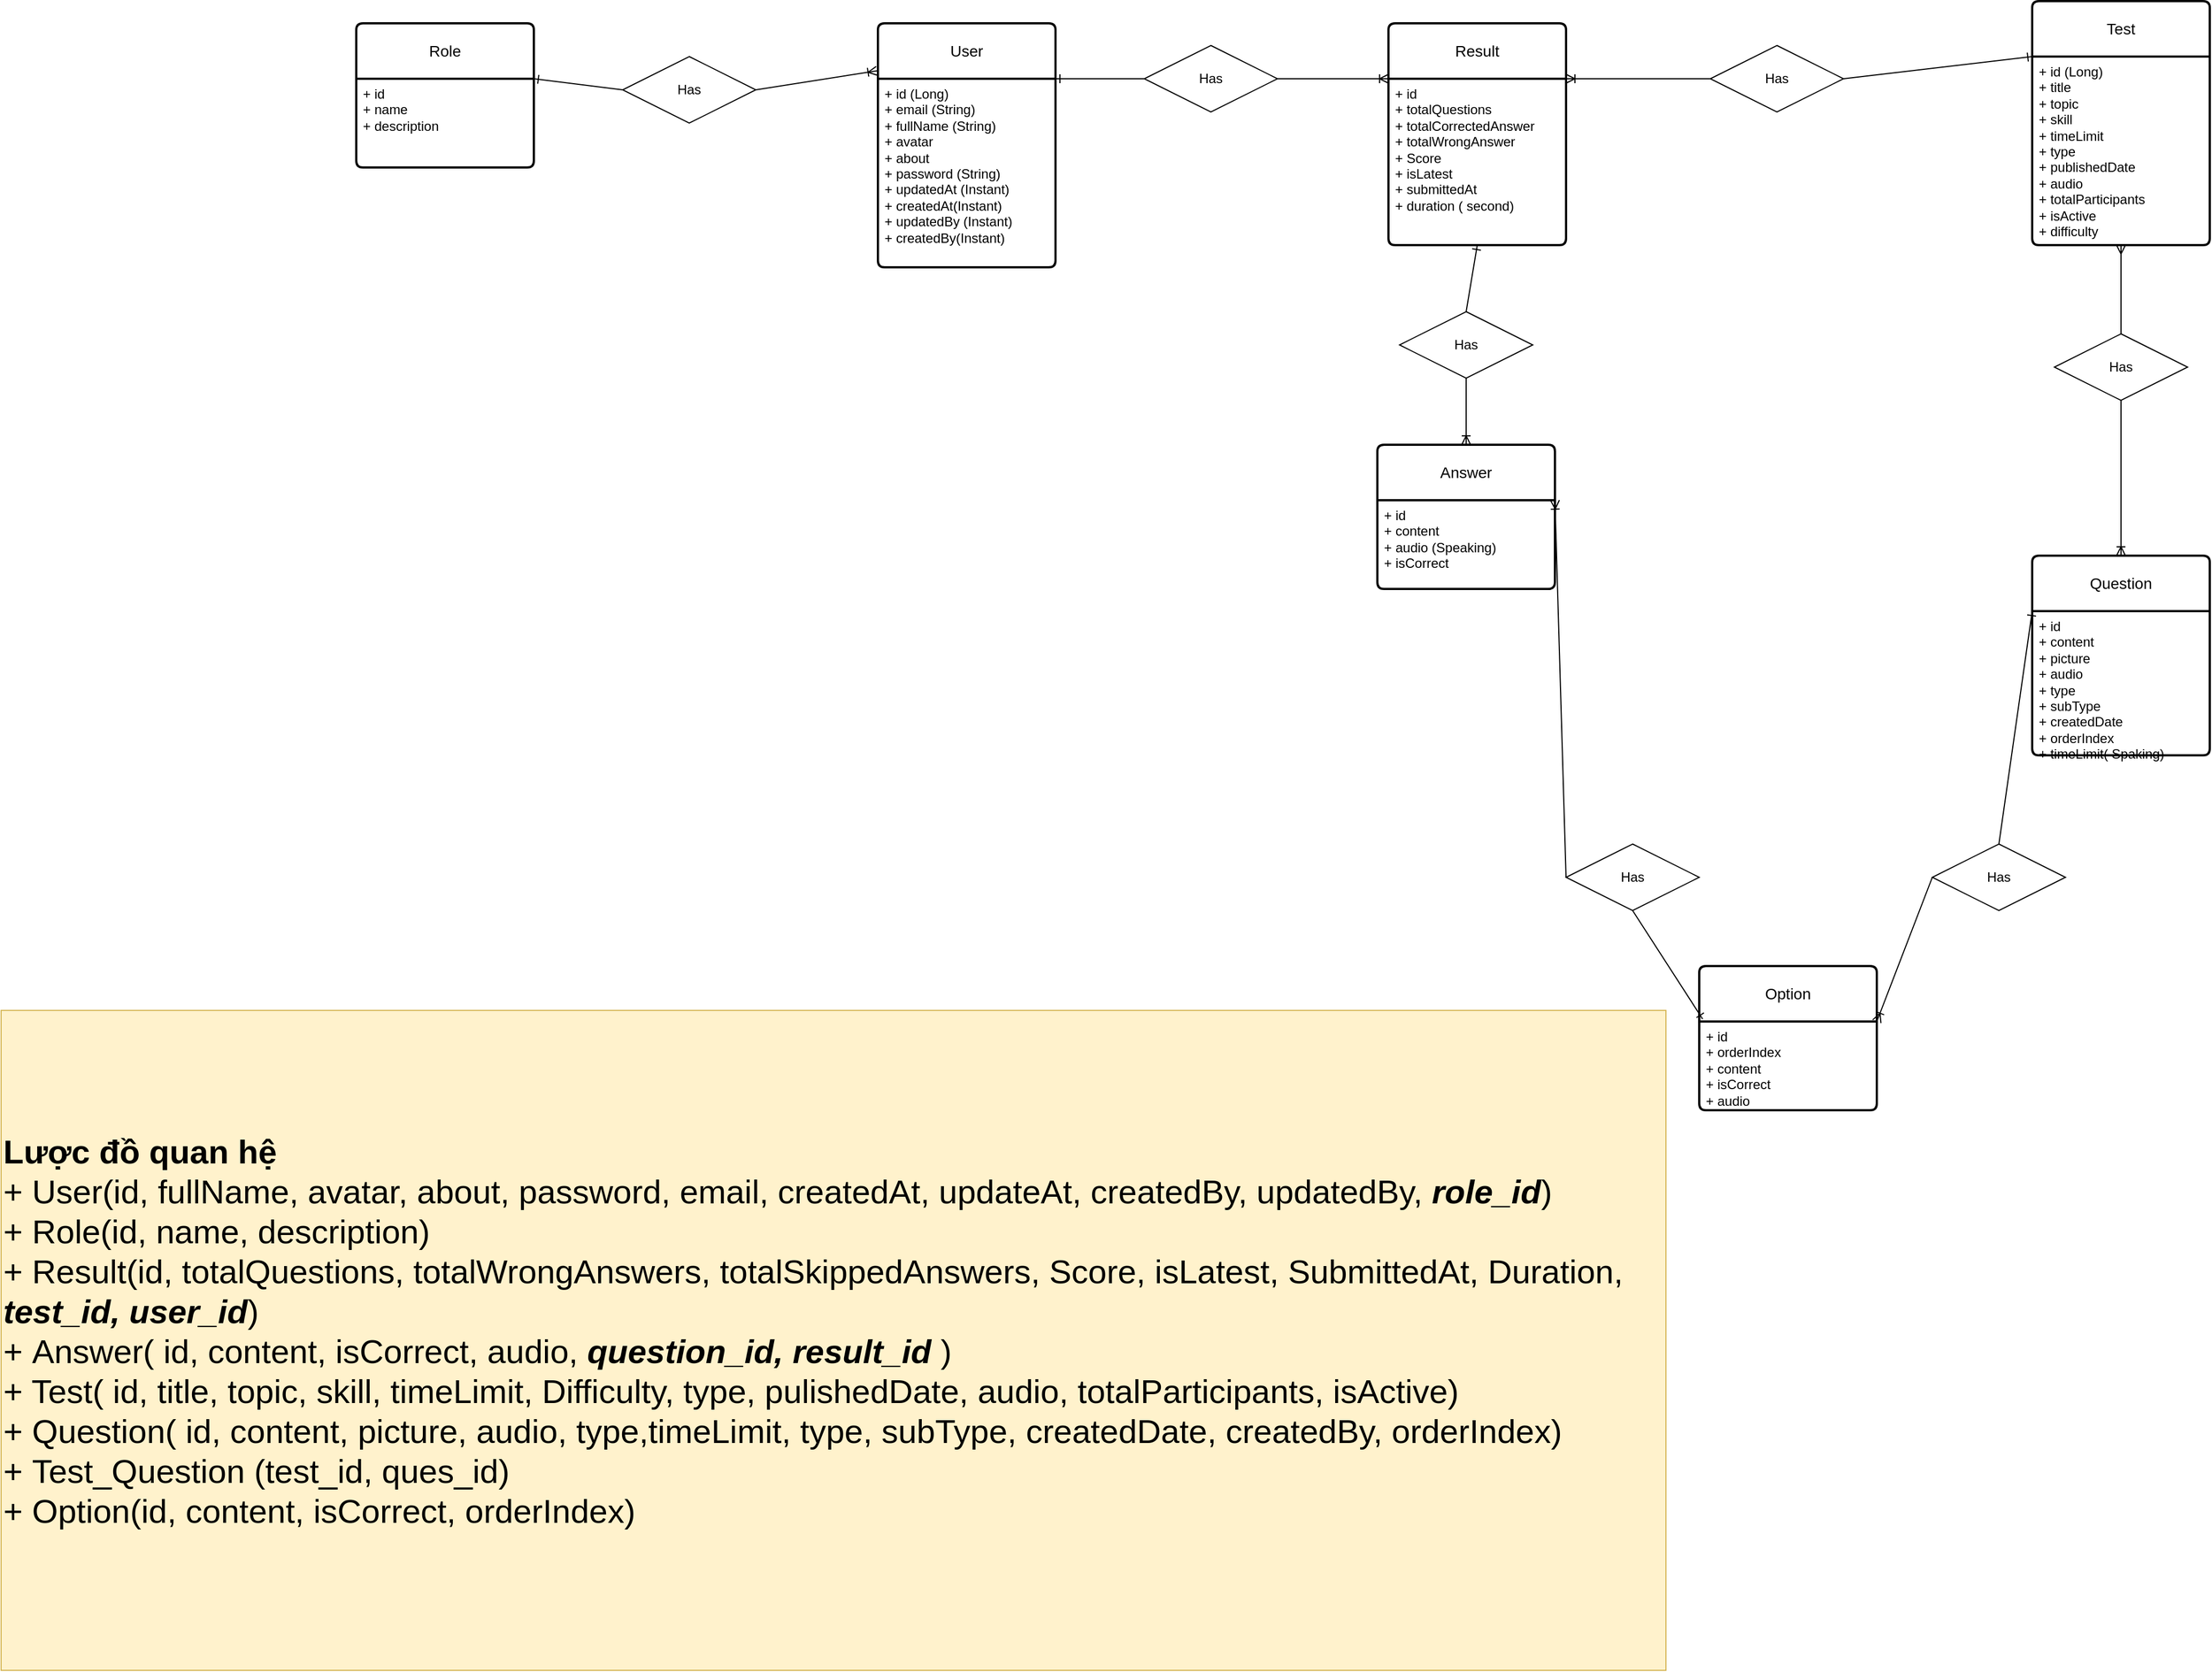 <mxfile version="28.1.2">
  <diagram name="Page-1" id="VTpofKVllGjP4cnKpAIJ">
    <mxGraphModel dx="3784" dy="1348" grid="1" gridSize="10" guides="1" tooltips="1" connect="1" arrows="1" fold="1" page="1" pageScale="1" pageWidth="850" pageHeight="1100" math="0" shadow="0">
      <root>
        <mxCell id="0" />
        <mxCell id="1" parent="0" />
        <mxCell id="FTCampsllx9LWDNzqdO6-14" value="User" style="swimlane;childLayout=stackLayout;horizontal=1;startSize=50;horizontalStack=0;rounded=1;fontSize=14;fontStyle=0;strokeWidth=2;resizeParent=0;resizeLast=1;shadow=0;dashed=0;align=center;arcSize=4;whiteSpace=wrap;html=1;" vertex="1" parent="1">
          <mxGeometry x="-90" y="220" width="160" height="220" as="geometry" />
        </mxCell>
        <mxCell id="FTCampsllx9LWDNzqdO6-15" value="+ id (Long)&lt;div&gt;+ email (String)&lt;br&gt;+ fullName (String)&lt;/div&gt;&lt;div&gt;+ avatar&lt;/div&gt;&lt;div&gt;+ about&lt;/div&gt;&lt;div&gt;&lt;div&gt;+ password (String)&lt;/div&gt;&lt;div&gt;&lt;div&gt;+ updatedAt (Instant)&lt;/div&gt;&lt;div&gt;+ createdAt(Instant)&lt;/div&gt;&lt;div&gt;+ updatedBy (Instant)&lt;/div&gt;&lt;div&gt;+ createdBy(Instant)&lt;/div&gt;&lt;/div&gt;&lt;/div&gt;" style="align=left;strokeColor=none;fillColor=none;spacingLeft=4;spacingRight=4;fontSize=12;verticalAlign=top;resizable=0;rotatable=0;part=1;html=1;whiteSpace=wrap;" vertex="1" parent="FTCampsllx9LWDNzqdO6-14">
          <mxGeometry y="50" width="160" height="170" as="geometry" />
        </mxCell>
        <mxCell id="FTCampsllx9LWDNzqdO6-24" value="Test" style="swimlane;childLayout=stackLayout;horizontal=1;startSize=50;horizontalStack=0;rounded=1;fontSize=14;fontStyle=0;strokeWidth=2;resizeParent=0;resizeLast=1;shadow=0;dashed=0;align=center;arcSize=4;whiteSpace=wrap;html=1;" vertex="1" parent="1">
          <mxGeometry x="950" y="200" width="160" height="220" as="geometry" />
        </mxCell>
        <mxCell id="FTCampsllx9LWDNzqdO6-25" value="+ id (Long)&lt;br&gt;+ title&lt;div&gt;+ topic&lt;br&gt;+ skill&lt;div&gt;+ timeLimit&lt;/div&gt;&lt;div&gt;+ type&lt;/div&gt;&lt;/div&gt;&lt;div&gt;+ publishedDate&lt;/div&gt;&lt;div&gt;+ audio&lt;/div&gt;&lt;div&gt;+ totalParticipants&lt;/div&gt;&lt;div&gt;+ isActive&lt;/div&gt;&lt;div&gt;+ difficulty&lt;/div&gt;&lt;div&gt;&lt;br&gt;&lt;/div&gt;" style="align=left;strokeColor=none;fillColor=none;spacingLeft=4;spacingRight=4;fontSize=12;verticalAlign=top;resizable=0;rotatable=0;part=1;html=1;whiteSpace=wrap;" vertex="1" parent="FTCampsllx9LWDNzqdO6-24">
          <mxGeometry y="50" width="160" height="170" as="geometry" />
        </mxCell>
        <mxCell id="FTCampsllx9LWDNzqdO6-26" value="Question" style="swimlane;childLayout=stackLayout;horizontal=1;startSize=50;horizontalStack=0;rounded=1;fontSize=14;fontStyle=0;strokeWidth=2;resizeParent=0;resizeLast=1;shadow=0;dashed=0;align=center;arcSize=4;whiteSpace=wrap;html=1;" vertex="1" parent="1">
          <mxGeometry x="950" y="700" width="160" height="180" as="geometry" />
        </mxCell>
        <mxCell id="FTCampsllx9LWDNzqdO6-27" value="+ id&amp;nbsp;&lt;br&gt;+ content&lt;div&gt;&lt;div&gt;+ picture&lt;br&gt;+ audio&lt;div&gt;+ type&lt;/div&gt;&lt;div&gt;+ subType&lt;/div&gt;&lt;/div&gt;&lt;div&gt;+ createdDate&lt;/div&gt;&lt;div&gt;+ orderIndex&lt;/div&gt;&lt;div&gt;+ timeLimit( Spaking)&lt;/div&gt;&lt;div&gt;&lt;br&gt;&lt;/div&gt;&lt;/div&gt;" style="align=left;strokeColor=none;fillColor=none;spacingLeft=4;spacingRight=4;fontSize=12;verticalAlign=top;resizable=0;rotatable=0;part=1;html=1;whiteSpace=wrap;" vertex="1" parent="FTCampsllx9LWDNzqdO6-26">
          <mxGeometry y="50" width="160" height="130" as="geometry" />
        </mxCell>
        <mxCell id="FTCampsllx9LWDNzqdO6-29" value="Option" style="swimlane;childLayout=stackLayout;horizontal=1;startSize=50;horizontalStack=0;rounded=1;fontSize=14;fontStyle=0;strokeWidth=2;resizeParent=0;resizeLast=1;shadow=0;dashed=0;align=center;arcSize=4;whiteSpace=wrap;html=1;" vertex="1" parent="1">
          <mxGeometry x="650" y="1070" width="160" height="130" as="geometry" />
        </mxCell>
        <mxCell id="FTCampsllx9LWDNzqdO6-30" value="+ id&lt;div&gt;+ orderIndex&lt;/div&gt;&lt;div&gt;+ content&lt;div&gt;&lt;div&gt;+ isCorrect&lt;br&gt;+ audio&lt;div&gt;&lt;br&gt;&lt;/div&gt;&lt;/div&gt;&lt;div&gt;&lt;br&gt;&lt;/div&gt;&lt;/div&gt;&lt;/div&gt;" style="align=left;strokeColor=none;fillColor=none;spacingLeft=4;spacingRight=4;fontSize=12;verticalAlign=top;resizable=0;rotatable=0;part=1;html=1;whiteSpace=wrap;" vertex="1" parent="FTCampsllx9LWDNzqdO6-29">
          <mxGeometry y="50" width="160" height="80" as="geometry" />
        </mxCell>
        <mxCell id="FTCampsllx9LWDNzqdO6-31" value="Answer" style="swimlane;childLayout=stackLayout;horizontal=1;startSize=50;horizontalStack=0;rounded=1;fontSize=14;fontStyle=0;strokeWidth=2;resizeParent=0;resizeLast=1;shadow=0;dashed=0;align=center;arcSize=4;whiteSpace=wrap;html=1;" vertex="1" parent="1">
          <mxGeometry x="360" y="600" width="160" height="130" as="geometry" />
        </mxCell>
        <mxCell id="FTCampsllx9LWDNzqdO6-32" value="+ id&amp;nbsp;&lt;br&gt;+ content&lt;div&gt;+ audio (Speaking)&lt;/div&gt;&lt;div&gt;&lt;div&gt;&lt;div&gt;+ isCorrect&lt;br&gt;&lt;div&gt;&lt;br&gt;&lt;/div&gt;&lt;/div&gt;&lt;div&gt;&lt;br&gt;&lt;/div&gt;&lt;/div&gt;&lt;/div&gt;" style="align=left;strokeColor=none;fillColor=none;spacingLeft=4;spacingRight=4;fontSize=12;verticalAlign=top;resizable=0;rotatable=0;part=1;html=1;whiteSpace=wrap;" vertex="1" parent="FTCampsllx9LWDNzqdO6-31">
          <mxGeometry y="50" width="160" height="80" as="geometry" />
        </mxCell>
        <mxCell id="FTCampsllx9LWDNzqdO6-39" value="Result" style="swimlane;childLayout=stackLayout;horizontal=1;startSize=50;horizontalStack=0;rounded=1;fontSize=14;fontStyle=0;strokeWidth=2;resizeParent=0;resizeLast=1;shadow=0;dashed=0;align=center;arcSize=4;whiteSpace=wrap;html=1;" vertex="1" parent="1">
          <mxGeometry x="370" y="220" width="160" height="200" as="geometry" />
        </mxCell>
        <mxCell id="FTCampsllx9LWDNzqdO6-40" value="+ id&lt;div&gt;+ totalQuestions&lt;/div&gt;&lt;div&gt;+ totalCorrectedAnswer&lt;div&gt;&lt;div&gt;+ totalWrongAnswer&lt;br&gt;+ Score&lt;/div&gt;&lt;div&gt;+ isLatest&lt;/div&gt;&lt;div&gt;+ submittedAt&lt;/div&gt;&lt;div&gt;+ duration ( second)&lt;/div&gt;&lt;div&gt;&lt;br&gt;&lt;div&gt;&lt;br&gt;&lt;/div&gt;&lt;/div&gt;&lt;div&gt;&lt;br&gt;&lt;/div&gt;&lt;/div&gt;&lt;/div&gt;" style="align=left;strokeColor=none;fillColor=none;spacingLeft=4;spacingRight=4;fontSize=12;verticalAlign=top;resizable=0;rotatable=0;part=1;html=1;whiteSpace=wrap;" vertex="1" parent="FTCampsllx9LWDNzqdO6-39">
          <mxGeometry y="50" width="160" height="150" as="geometry" />
        </mxCell>
        <mxCell id="FTCampsllx9LWDNzqdO6-42" value="Role" style="swimlane;childLayout=stackLayout;horizontal=1;startSize=50;horizontalStack=0;rounded=1;fontSize=14;fontStyle=0;strokeWidth=2;resizeParent=0;resizeLast=1;shadow=0;dashed=0;align=center;arcSize=4;whiteSpace=wrap;html=1;" vertex="1" parent="1">
          <mxGeometry x="-560" y="220" width="160" height="130" as="geometry" />
        </mxCell>
        <mxCell id="FTCampsllx9LWDNzqdO6-43" value="+ id&amp;nbsp;&lt;br&gt;+ name&lt;div&gt;&lt;div&gt;+ description&lt;/div&gt;&lt;div&gt;&lt;div&gt;&lt;br&gt;&lt;/div&gt;&lt;/div&gt;&lt;div&gt;&lt;br&gt;&lt;/div&gt;&lt;/div&gt;" style="align=left;strokeColor=none;fillColor=none;spacingLeft=4;spacingRight=4;fontSize=12;verticalAlign=top;resizable=0;rotatable=0;part=1;html=1;whiteSpace=wrap;" vertex="1" parent="FTCampsllx9LWDNzqdO6-42">
          <mxGeometry y="50" width="160" height="80" as="geometry" />
        </mxCell>
        <mxCell id="FTCampsllx9LWDNzqdO6-46" value="Has" style="shape=rhombus;perimeter=rhombusPerimeter;whiteSpace=wrap;html=1;align=center;" vertex="1" parent="1">
          <mxGeometry x="-320" y="250" width="120" height="60" as="geometry" />
        </mxCell>
        <mxCell id="FTCampsllx9LWDNzqdO6-51" value="" style="endArrow=ERone;html=1;rounded=0;endFill=0;exitX=0;exitY=0.5;exitDx=0;exitDy=0;entryX=1;entryY=0;entryDx=0;entryDy=0;" edge="1" parent="1" source="FTCampsllx9LWDNzqdO6-46" target="FTCampsllx9LWDNzqdO6-43">
          <mxGeometry width="50" height="50" relative="1" as="geometry">
            <mxPoint x="-270" y="430" as="sourcePoint" />
            <mxPoint x="-230" y="460" as="targetPoint" />
          </mxGeometry>
        </mxCell>
        <mxCell id="FTCampsllx9LWDNzqdO6-52" value="" style="endArrow=ERoneToMany;html=1;rounded=0;endFill=0;entryX=-0.006;entryY=0.195;entryDx=0;entryDy=0;entryPerimeter=0;exitX=1;exitY=0.5;exitDx=0;exitDy=0;" edge="1" parent="1" source="FTCampsllx9LWDNzqdO6-46" target="FTCampsllx9LWDNzqdO6-14">
          <mxGeometry width="50" height="50" relative="1" as="geometry">
            <mxPoint x="-280" y="590" as="sourcePoint" />
            <mxPoint x="-200" y="620" as="targetPoint" />
          </mxGeometry>
        </mxCell>
        <mxCell id="FTCampsllx9LWDNzqdO6-55" value="Has" style="shape=rhombus;perimeter=rhombusPerimeter;whiteSpace=wrap;html=1;align=center;" vertex="1" parent="1">
          <mxGeometry x="150" y="240" width="120" height="60" as="geometry" />
        </mxCell>
        <mxCell id="FTCampsllx9LWDNzqdO6-56" value="" style="endArrow=ERone;html=1;rounded=0;endFill=0;exitX=0;exitY=0.5;exitDx=0;exitDy=0;entryX=1;entryY=0;entryDx=0;entryDy=0;" edge="1" parent="1" source="FTCampsllx9LWDNzqdO6-55" target="FTCampsllx9LWDNzqdO6-15">
          <mxGeometry width="50" height="50" relative="1" as="geometry">
            <mxPoint x="160" y="600" as="sourcePoint" />
            <mxPoint x="140" y="90" as="targetPoint" />
          </mxGeometry>
        </mxCell>
        <mxCell id="FTCampsllx9LWDNzqdO6-57" value="" style="endArrow=ERoneToMany;html=1;rounded=0;endFill=0;entryX=0;entryY=0.25;entryDx=0;entryDy=0;exitX=1;exitY=0.5;exitDx=0;exitDy=0;" edge="1" parent="1" source="FTCampsllx9LWDNzqdO6-55" target="FTCampsllx9LWDNzqdO6-39">
          <mxGeometry width="50" height="50" relative="1" as="geometry">
            <mxPoint x="150" y="760" as="sourcePoint" />
            <mxPoint x="440" y="90" as="targetPoint" />
          </mxGeometry>
        </mxCell>
        <mxCell id="FTCampsllx9LWDNzqdO6-61" value="Has" style="shape=rhombus;perimeter=rhombusPerimeter;whiteSpace=wrap;html=1;align=center;" vertex="1" parent="1">
          <mxGeometry x="380" y="480" width="120" height="60" as="geometry" />
        </mxCell>
        <mxCell id="FTCampsllx9LWDNzqdO6-62" value="" style="endArrow=ERone;html=1;rounded=0;endFill=0;exitX=0.5;exitY=0;exitDx=0;exitDy=0;entryX=0.5;entryY=1;entryDx=0;entryDy=0;" edge="1" parent="1" source="FTCampsllx9LWDNzqdO6-61" target="FTCampsllx9LWDNzqdO6-40">
          <mxGeometry width="50" height="50" relative="1" as="geometry">
            <mxPoint x="100" y="1020" as="sourcePoint" />
            <mxPoint x="10" y="690" as="targetPoint" />
          </mxGeometry>
        </mxCell>
        <mxCell id="FTCampsllx9LWDNzqdO6-63" value="" style="endArrow=ERoneToMany;html=1;rounded=0;endFill=0;entryX=0.5;entryY=0;entryDx=0;entryDy=0;exitX=0.5;exitY=1;exitDx=0;exitDy=0;" edge="1" parent="1" source="FTCampsllx9LWDNzqdO6-61" target="FTCampsllx9LWDNzqdO6-31">
          <mxGeometry width="50" height="50" relative="1" as="geometry">
            <mxPoint x="90" y="1180" as="sourcePoint" />
            <mxPoint x="310" y="690" as="targetPoint" />
          </mxGeometry>
        </mxCell>
        <mxCell id="FTCampsllx9LWDNzqdO6-64" value="Has" style="shape=rhombus;perimeter=rhombusPerimeter;whiteSpace=wrap;html=1;align=center;" vertex="1" parent="1">
          <mxGeometry x="660" y="240" width="120" height="60" as="geometry" />
        </mxCell>
        <mxCell id="FTCampsllx9LWDNzqdO6-65" value="" style="endArrow=ERone;html=1;rounded=0;endFill=0;exitX=1;exitY=0.5;exitDx=0;exitDy=0;entryX=0;entryY=0;entryDx=0;entryDy=0;" edge="1" parent="1" source="FTCampsllx9LWDNzqdO6-64" target="FTCampsllx9LWDNzqdO6-25">
          <mxGeometry width="50" height="50" relative="1" as="geometry">
            <mxPoint x="430" y="1050" as="sourcePoint" />
            <mxPoint x="720" y="320" as="targetPoint" />
          </mxGeometry>
        </mxCell>
        <mxCell id="FTCampsllx9LWDNzqdO6-66" value="" style="endArrow=ERoneToMany;html=1;rounded=0;endFill=0;entryX=1;entryY=0;entryDx=0;entryDy=0;exitX=0;exitY=0.5;exitDx=0;exitDy=0;" edge="1" parent="1" source="FTCampsllx9LWDNzqdO6-64" target="FTCampsllx9LWDNzqdO6-40">
          <mxGeometry width="50" height="50" relative="1" as="geometry">
            <mxPoint x="420" y="1210" as="sourcePoint" />
            <mxPoint x="770" y="710" as="targetPoint" />
          </mxGeometry>
        </mxCell>
        <mxCell id="FTCampsllx9LWDNzqdO6-67" value="Has" style="shape=rhombus;perimeter=rhombusPerimeter;whiteSpace=wrap;html=1;align=center;" vertex="1" parent="1">
          <mxGeometry x="970" y="500" width="120" height="60" as="geometry" />
        </mxCell>
        <mxCell id="FTCampsllx9LWDNzqdO6-68" value="" style="endArrow=ERmany;html=1;rounded=0;endFill=0;exitX=0.5;exitY=0;exitDx=0;exitDy=0;entryX=0.5;entryY=1;entryDx=0;entryDy=0;" edge="1" parent="1" source="FTCampsllx9LWDNzqdO6-67" target="FTCampsllx9LWDNzqdO6-25">
          <mxGeometry width="50" height="50" relative="1" as="geometry">
            <mxPoint x="510" y="1040" as="sourcePoint" />
            <mxPoint x="860" y="440" as="targetPoint" />
          </mxGeometry>
        </mxCell>
        <mxCell id="FTCampsllx9LWDNzqdO6-69" value="" style="endArrow=ERoneToMany;html=1;rounded=0;endFill=0;entryX=0.5;entryY=0;entryDx=0;entryDy=0;exitX=0.5;exitY=1;exitDx=0;exitDy=0;" edge="1" parent="1" source="FTCampsllx9LWDNzqdO6-67" target="FTCampsllx9LWDNzqdO6-26">
          <mxGeometry width="50" height="50" relative="1" as="geometry">
            <mxPoint x="500" y="1200" as="sourcePoint" />
            <mxPoint x="850" y="700" as="targetPoint" />
          </mxGeometry>
        </mxCell>
        <mxCell id="FTCampsllx9LWDNzqdO6-72" value="Has" style="shape=rhombus;perimeter=rhombusPerimeter;whiteSpace=wrap;html=1;align=center;" vertex="1" parent="1">
          <mxGeometry x="860" y="960" width="120" height="60" as="geometry" />
        </mxCell>
        <mxCell id="FTCampsllx9LWDNzqdO6-73" value="" style="endArrow=ERone;html=1;rounded=0;endFill=0;exitX=0.5;exitY=0;exitDx=0;exitDy=0;entryX=0;entryY=0;entryDx=0;entryDy=0;" edge="1" parent="1" source="FTCampsllx9LWDNzqdO6-72" target="FTCampsllx9LWDNzqdO6-27">
          <mxGeometry width="50" height="50" relative="1" as="geometry">
            <mxPoint x="370" y="1290" as="sourcePoint" />
            <mxPoint x="280" y="960" as="targetPoint" />
          </mxGeometry>
        </mxCell>
        <mxCell id="FTCampsllx9LWDNzqdO6-74" value="" style="endArrow=ERoneToMany;html=1;rounded=0;endFill=0;entryX=1;entryY=0;entryDx=0;entryDy=0;exitX=0;exitY=0.5;exitDx=0;exitDy=0;" edge="1" parent="1" source="FTCampsllx9LWDNzqdO6-72" target="FTCampsllx9LWDNzqdO6-30">
          <mxGeometry width="50" height="50" relative="1" as="geometry">
            <mxPoint x="360" y="1450" as="sourcePoint" />
            <mxPoint x="580" y="960" as="targetPoint" />
          </mxGeometry>
        </mxCell>
        <mxCell id="FTCampsllx9LWDNzqdO6-76" value="Has" style="shape=rhombus;perimeter=rhombusPerimeter;whiteSpace=wrap;html=1;align=center;" vertex="1" parent="1">
          <mxGeometry x="530" y="960" width="120" height="60" as="geometry" />
        </mxCell>
        <mxCell id="FTCampsllx9LWDNzqdO6-77" value="" style="endArrow=ERone;html=1;rounded=0;endFill=0;entryX=0.019;entryY=0.367;entryDx=0;entryDy=0;entryPerimeter=0;exitX=0.5;exitY=1;exitDx=0;exitDy=0;" edge="1" parent="1" source="FTCampsllx9LWDNzqdO6-76" target="FTCampsllx9LWDNzqdO6-29">
          <mxGeometry width="50" height="50" relative="1" as="geometry">
            <mxPoint x="653" y="940" as="sourcePoint" />
            <mxPoint x="540" y="630" as="targetPoint" />
          </mxGeometry>
        </mxCell>
        <mxCell id="FTCampsllx9LWDNzqdO6-78" value="" style="endArrow=ERoneToMany;html=1;rounded=0;endFill=0;entryX=1;entryY=0;entryDx=0;entryDy=0;exitX=0;exitY=0.5;exitDx=0;exitDy=0;" edge="1" parent="1" source="FTCampsllx9LWDNzqdO6-76" target="FTCampsllx9LWDNzqdO6-32">
          <mxGeometry width="50" height="50" relative="1" as="geometry">
            <mxPoint x="200" y="1480" as="sourcePoint" />
            <mxPoint x="650" y="1150" as="targetPoint" />
          </mxGeometry>
        </mxCell>
        <mxCell id="FTCampsllx9LWDNzqdO6-80" value="&lt;p style=&quot;text-wrap-mode: nowrap;&quot;&gt;&lt;font style=&quot;font-size: 30px;&quot;&gt;&lt;font style=&quot;text-wrap-mode: nowrap;&quot;&gt;&lt;b style=&quot;&quot;&gt;&lt;font style=&quot;&quot;&gt;Lược đồ quan hệ&lt;br&gt;&lt;/font&gt;&lt;/b&gt;&lt;/font&gt;&lt;font style=&quot;&quot;&gt;+ User(id, fullName, avatar, about, password, email, createdAt, updateAt, createdBy, updatedBy, &lt;b&gt;&lt;i&gt;role_id&lt;/i&gt;&lt;/b&gt;)&lt;br&gt;&lt;/font&gt;&lt;font style=&quot;&quot;&gt;+ Role(id, name, description)&lt;/font&gt;&lt;font style=&quot;&quot;&gt;&lt;br&gt;&lt;/font&gt;&lt;font style=&quot;&quot;&gt;+&amp;nbsp;Result(id, totalQuestions, totalWrongAnswers, totalSkippedAnswers, Score, isLatest, SubmittedAt, Duration,&amp;nbsp; &lt;i&gt;&lt;b&gt;test_id, user_id&lt;/b&gt;&lt;/i&gt;)&lt;br&gt;&lt;/font&gt;&lt;font style=&quot;&quot;&gt;+&amp;nbsp;Answer( id, content, isCorrect, audio,&amp;nbsp;&lt;i&gt;&lt;b&gt;question_id, result_id&lt;/b&gt;&lt;/i&gt; )&lt;br&gt;&lt;/font&gt;&lt;font style=&quot;&quot;&gt;+ Test( id, title, topic, skill, timeLimit, Difficulty, type, pulishedDate, audio, totalParticipants, isActive)&lt;br&gt;&lt;/font&gt;&lt;font style=&quot;&quot;&gt;+&amp;nbsp;Question( id, content, picture, audio, type,timeLimit, type, subType, createdDate, createdBy, orderIndex)&lt;br&gt;&lt;/font&gt;&lt;font style=&quot;&quot;&gt;+&amp;nbsp;Test_Question (test_id, ques_id)&lt;br&gt;&lt;/font&gt;&lt;font style=&quot;&quot;&gt;+&amp;nbsp;Option(id, content, isCorrect, orderIndex)&lt;/font&gt;&lt;/font&gt;&lt;/p&gt;&lt;div&gt;&lt;font style=&quot;font-size: 15px;&quot;&gt;&lt;br&gt;&lt;/font&gt;&lt;/div&gt;" style="text;html=1;align=left;verticalAlign=middle;whiteSpace=wrap;rounded=0;fillColor=#fff2cc;strokeColor=#d6b656;" vertex="1" parent="1">
          <mxGeometry x="-880" y="1110" width="1500" height="595" as="geometry" />
        </mxCell>
      </root>
    </mxGraphModel>
  </diagram>
</mxfile>
